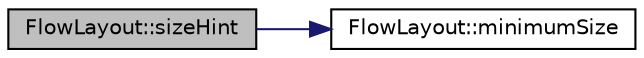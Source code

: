 digraph "FlowLayout::sizeHint"
{
  edge [fontname="Helvetica",fontsize="10",labelfontname="Helvetica",labelfontsize="10"];
  node [fontname="Helvetica",fontsize="10",shape=record];
  rankdir="LR";
  Node45 [label="FlowLayout::sizeHint",height=0.2,width=0.4,color="black", fillcolor="grey75", style="filled", fontcolor="black"];
  Node45 -> Node46 [color="midnightblue",fontsize="10",style="solid",fontname="Helvetica"];
  Node46 [label="FlowLayout::minimumSize",height=0.2,width=0.4,color="black", fillcolor="white", style="filled",URL="$de/d94/class_flow_layout.html#a4c2dc45b6380bdef863ac979e9b5597a"];
}
